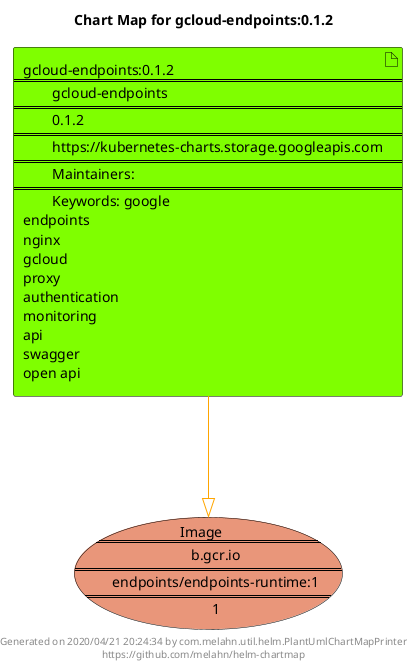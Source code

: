 @startuml
skinparam linetype ortho
skinparam backgroundColor white
skinparam usecaseBorderColor black
skinparam usecaseArrowColor LightSlateGray
skinparam artifactBorderColor black
skinparam artifactArrowColor LightSlateGray

title Chart Map for gcloud-endpoints:0.1.2

'There is one referenced Helm Chart
artifact "gcloud-endpoints:0.1.2\n====\n\tgcloud-endpoints\n====\n\t0.1.2\n====\n\thttps://kubernetes-charts.storage.googleapis.com\n====\n\tMaintainers: \n====\n\tKeywords: google\nendpoints\nnginx\ngcloud\nproxy\nauthentication\nmonitoring\napi\nswagger\nopen api" as gcloud_endpoints_0_1_2 #Chartreuse

'There is one referenced Docker Image
usecase "Image\n====\n\tb.gcr.io\n====\n\tendpoints/endpoints-runtime:1\n====\n\t1" as b_gcr_io_endpoints_endpoints_runtime_1 #DarkSalmon

'Chart Dependencies
gcloud_endpoints_0_1_2--[#orange]-|>b_gcr_io_endpoints_endpoints_runtime_1

center footer Generated on 2020/04/21 20:24:34 by com.melahn.util.helm.PlantUmlChartMapPrinter\nhttps://github.com/melahn/helm-chartmap
@enduml
